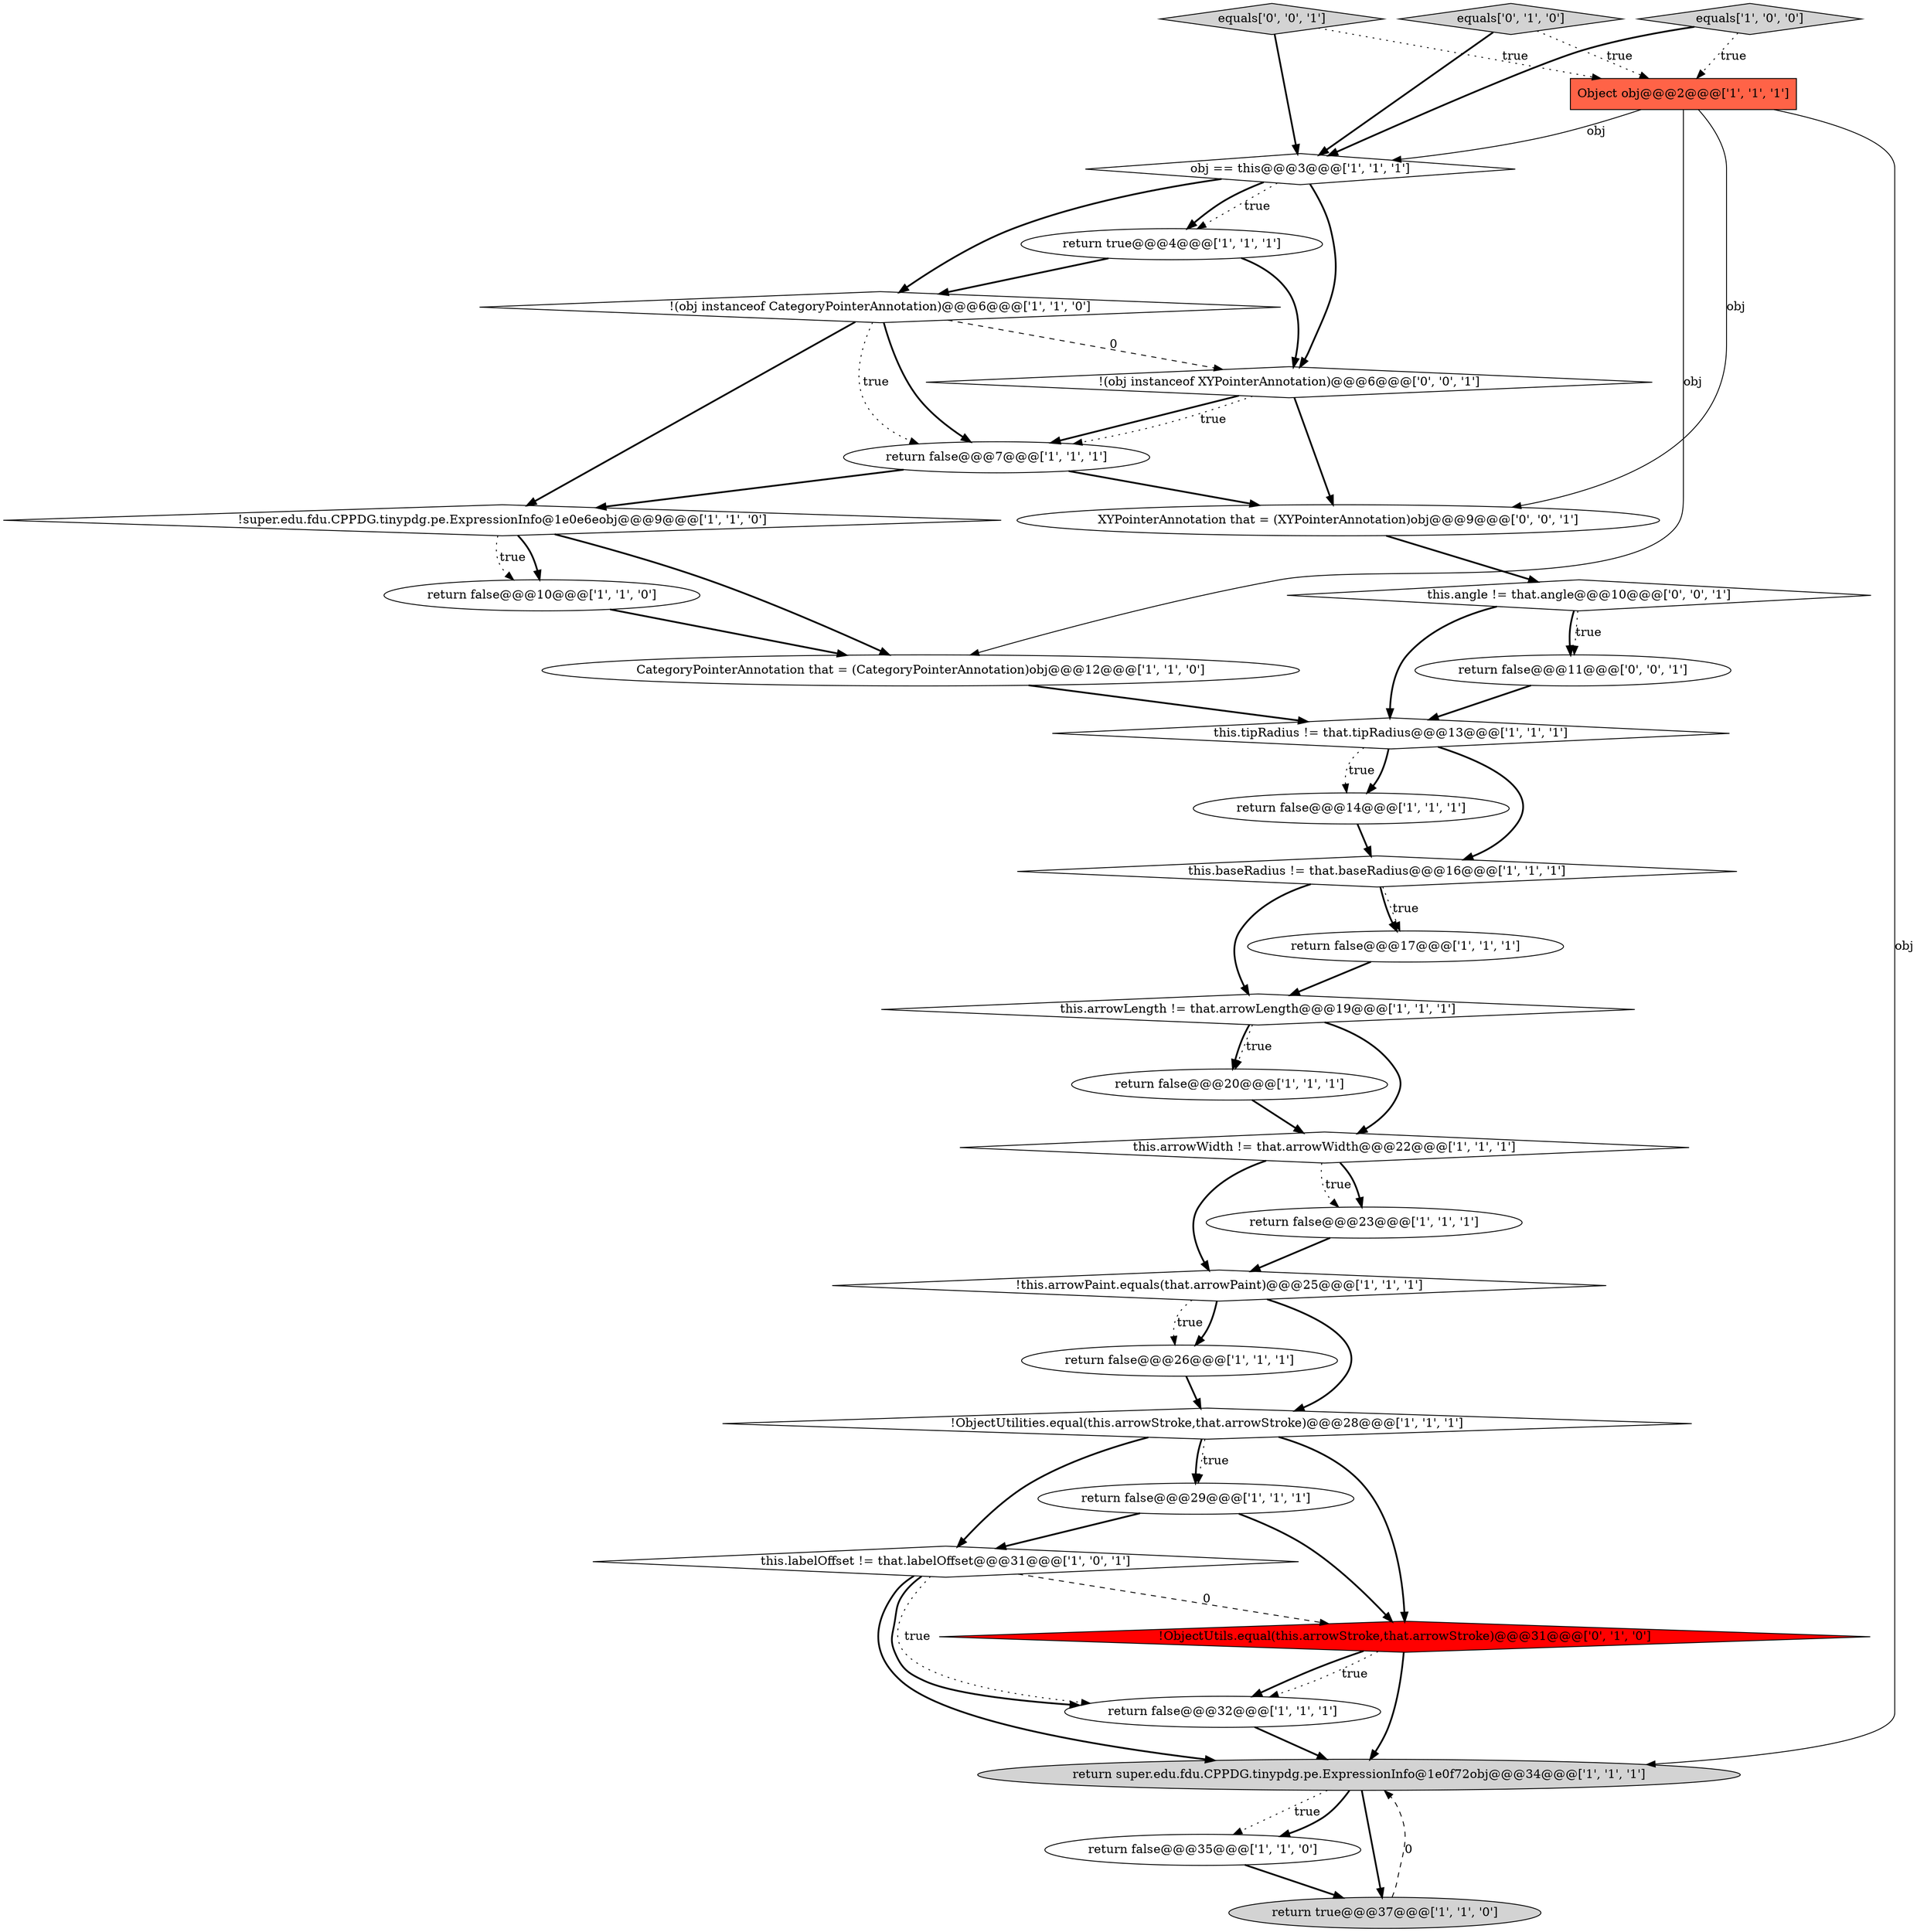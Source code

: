 digraph {
13 [style = filled, label = "return false@@@17@@@['1', '1', '1']", fillcolor = white, shape = ellipse image = "AAA0AAABBB1BBB"];
26 [style = filled, label = "!ObjectUtils.equal(this.arrowStroke,that.arrowStroke)@@@31@@@['0', '1', '0']", fillcolor = red, shape = diamond image = "AAA1AAABBB2BBB"];
18 [style = filled, label = "return false@@@23@@@['1', '1', '1']", fillcolor = white, shape = ellipse image = "AAA0AAABBB1BBB"];
7 [style = filled, label = "equals['1', '0', '0']", fillcolor = lightgray, shape = diamond image = "AAA0AAABBB1BBB"];
29 [style = filled, label = "XYPointerAnnotation that = (XYPointerAnnotation)obj@@@9@@@['0', '0', '1']", fillcolor = white, shape = ellipse image = "AAA0AAABBB3BBB"];
20 [style = filled, label = "CategoryPointerAnnotation that = (CategoryPointerAnnotation)obj@@@12@@@['1', '1', '0']", fillcolor = white, shape = ellipse image = "AAA0AAABBB1BBB"];
4 [style = filled, label = "this.tipRadius != that.tipRadius@@@13@@@['1', '1', '1']", fillcolor = white, shape = diamond image = "AAA0AAABBB1BBB"];
1 [style = filled, label = "obj == this@@@3@@@['1', '1', '1']", fillcolor = white, shape = diamond image = "AAA0AAABBB1BBB"];
8 [style = filled, label = "!(obj instanceof CategoryPointerAnnotation)@@@6@@@['1', '1', '0']", fillcolor = white, shape = diamond image = "AAA0AAABBB1BBB"];
12 [style = filled, label = "return false@@@7@@@['1', '1', '1']", fillcolor = white, shape = ellipse image = "AAA0AAABBB1BBB"];
14 [style = filled, label = "!this.arrowPaint.equals(that.arrowPaint)@@@25@@@['1', '1', '1']", fillcolor = white, shape = diamond image = "AAA0AAABBB1BBB"];
5 [style = filled, label = "this.labelOffset != that.labelOffset@@@31@@@['1', '0', '1']", fillcolor = white, shape = diamond image = "AAA0AAABBB1BBB"];
30 [style = filled, label = "return false@@@11@@@['0', '0', '1']", fillcolor = white, shape = ellipse image = "AAA0AAABBB3BBB"];
11 [style = filled, label = "return false@@@32@@@['1', '1', '1']", fillcolor = white, shape = ellipse image = "AAA0AAABBB1BBB"];
2 [style = filled, label = "this.arrowLength != that.arrowLength@@@19@@@['1', '1', '1']", fillcolor = white, shape = diamond image = "AAA0AAABBB1BBB"];
10 [style = filled, label = "return false@@@35@@@['1', '1', '0']", fillcolor = white, shape = ellipse image = "AAA0AAABBB1BBB"];
0 [style = filled, label = "this.arrowWidth != that.arrowWidth@@@22@@@['1', '1', '1']", fillcolor = white, shape = diamond image = "AAA0AAABBB1BBB"];
6 [style = filled, label = "return super.edu.fdu.CPPDG.tinypdg.pe.ExpressionInfo@1e0f72obj@@@34@@@['1', '1', '1']", fillcolor = lightgray, shape = ellipse image = "AAA0AAABBB1BBB"];
17 [style = filled, label = "return false@@@14@@@['1', '1', '1']", fillcolor = white, shape = ellipse image = "AAA0AAABBB1BBB"];
23 [style = filled, label = "this.baseRadius != that.baseRadius@@@16@@@['1', '1', '1']", fillcolor = white, shape = diamond image = "AAA0AAABBB1BBB"];
24 [style = filled, label = "return false@@@26@@@['1', '1', '1']", fillcolor = white, shape = ellipse image = "AAA0AAABBB1BBB"];
9 [style = filled, label = "return true@@@37@@@['1', '1', '0']", fillcolor = lightgray, shape = ellipse image = "AAA0AAABBB1BBB"];
28 [style = filled, label = "this.angle != that.angle@@@10@@@['0', '0', '1']", fillcolor = white, shape = diamond image = "AAA0AAABBB3BBB"];
22 [style = filled, label = "Object obj@@@2@@@['1', '1', '1']", fillcolor = tomato, shape = box image = "AAA0AAABBB1BBB"];
21 [style = filled, label = "return false@@@20@@@['1', '1', '1']", fillcolor = white, shape = ellipse image = "AAA0AAABBB1BBB"];
25 [style = filled, label = "!ObjectUtilities.equal(this.arrowStroke,that.arrowStroke)@@@28@@@['1', '1', '1']", fillcolor = white, shape = diamond image = "AAA0AAABBB1BBB"];
32 [style = filled, label = "equals['0', '0', '1']", fillcolor = lightgray, shape = diamond image = "AAA0AAABBB3BBB"];
15 [style = filled, label = "return false@@@29@@@['1', '1', '1']", fillcolor = white, shape = ellipse image = "AAA0AAABBB1BBB"];
3 [style = filled, label = "!super.edu.fdu.CPPDG.tinypdg.pe.ExpressionInfo@1e0e6eobj@@@9@@@['1', '1', '0']", fillcolor = white, shape = diamond image = "AAA0AAABBB1BBB"];
16 [style = filled, label = "return false@@@10@@@['1', '1', '0']", fillcolor = white, shape = ellipse image = "AAA0AAABBB1BBB"];
19 [style = filled, label = "return true@@@4@@@['1', '1', '1']", fillcolor = white, shape = ellipse image = "AAA0AAABBB1BBB"];
31 [style = filled, label = "!(obj instanceof XYPointerAnnotation)@@@6@@@['0', '0', '1']", fillcolor = white, shape = diamond image = "AAA0AAABBB3BBB"];
27 [style = filled, label = "equals['0', '1', '0']", fillcolor = lightgray, shape = diamond image = "AAA0AAABBB2BBB"];
14->24 [style = bold, label=""];
27->1 [style = bold, label=""];
14->25 [style = bold, label=""];
7->1 [style = bold, label=""];
1->8 [style = bold, label=""];
27->22 [style = dotted, label="true"];
4->17 [style = bold, label=""];
0->18 [style = dotted, label="true"];
21->0 [style = bold, label=""];
28->30 [style = bold, label=""];
5->26 [style = dashed, label="0"];
22->20 [style = solid, label="obj"];
14->24 [style = dotted, label="true"];
19->31 [style = bold, label=""];
11->6 [style = bold, label=""];
8->3 [style = bold, label=""];
22->6 [style = solid, label="obj"];
22->1 [style = solid, label="obj"];
31->29 [style = bold, label=""];
2->21 [style = dotted, label="true"];
3->16 [style = bold, label=""];
4->23 [style = bold, label=""];
26->6 [style = bold, label=""];
1->19 [style = dotted, label="true"];
22->29 [style = solid, label="obj"];
17->23 [style = bold, label=""];
26->11 [style = bold, label=""];
19->8 [style = bold, label=""];
15->5 [style = bold, label=""];
31->12 [style = bold, label=""];
20->4 [style = bold, label=""];
15->26 [style = bold, label=""];
9->6 [style = dashed, label="0"];
29->28 [style = bold, label=""];
6->10 [style = dotted, label="true"];
28->30 [style = dotted, label="true"];
25->15 [style = dotted, label="true"];
5->11 [style = dotted, label="true"];
3->20 [style = bold, label=""];
2->0 [style = bold, label=""];
0->14 [style = bold, label=""];
8->12 [style = dotted, label="true"];
5->6 [style = bold, label=""];
12->29 [style = bold, label=""];
23->13 [style = bold, label=""];
2->21 [style = bold, label=""];
30->4 [style = bold, label=""];
24->25 [style = bold, label=""];
6->10 [style = bold, label=""];
23->13 [style = dotted, label="true"];
32->1 [style = bold, label=""];
25->26 [style = bold, label=""];
25->15 [style = bold, label=""];
0->18 [style = bold, label=""];
25->5 [style = bold, label=""];
5->11 [style = bold, label=""];
12->3 [style = bold, label=""];
23->2 [style = bold, label=""];
10->9 [style = bold, label=""];
26->11 [style = dotted, label="true"];
8->31 [style = dashed, label="0"];
6->9 [style = bold, label=""];
7->22 [style = dotted, label="true"];
1->19 [style = bold, label=""];
1->31 [style = bold, label=""];
4->17 [style = dotted, label="true"];
16->20 [style = bold, label=""];
31->12 [style = dotted, label="true"];
18->14 [style = bold, label=""];
8->12 [style = bold, label=""];
3->16 [style = dotted, label="true"];
28->4 [style = bold, label=""];
13->2 [style = bold, label=""];
32->22 [style = dotted, label="true"];
}

